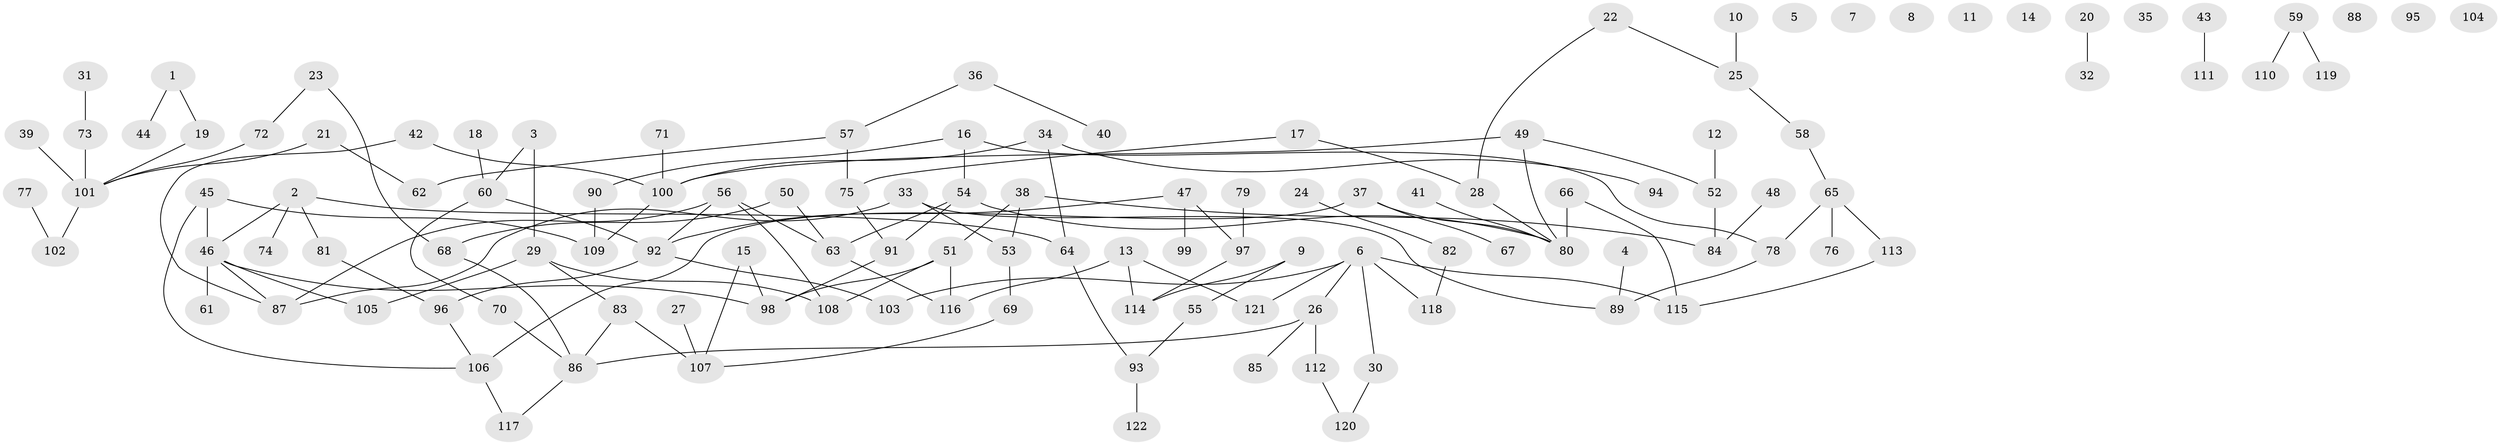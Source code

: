 // coarse degree distribution, {2: 0.24, 1: 0.26, 3: 0.24, 4: 0.1, 9: 0.04, 7: 0.04, 5: 0.02, 8: 0.02, 6: 0.04}
// Generated by graph-tools (version 1.1) at 2025/35/03/04/25 23:35:51]
// undirected, 122 vertices, 139 edges
graph export_dot {
  node [color=gray90,style=filled];
  1;
  2;
  3;
  4;
  5;
  6;
  7;
  8;
  9;
  10;
  11;
  12;
  13;
  14;
  15;
  16;
  17;
  18;
  19;
  20;
  21;
  22;
  23;
  24;
  25;
  26;
  27;
  28;
  29;
  30;
  31;
  32;
  33;
  34;
  35;
  36;
  37;
  38;
  39;
  40;
  41;
  42;
  43;
  44;
  45;
  46;
  47;
  48;
  49;
  50;
  51;
  52;
  53;
  54;
  55;
  56;
  57;
  58;
  59;
  60;
  61;
  62;
  63;
  64;
  65;
  66;
  67;
  68;
  69;
  70;
  71;
  72;
  73;
  74;
  75;
  76;
  77;
  78;
  79;
  80;
  81;
  82;
  83;
  84;
  85;
  86;
  87;
  88;
  89;
  90;
  91;
  92;
  93;
  94;
  95;
  96;
  97;
  98;
  99;
  100;
  101;
  102;
  103;
  104;
  105;
  106;
  107;
  108;
  109;
  110;
  111;
  112;
  113;
  114;
  115;
  116;
  117;
  118;
  119;
  120;
  121;
  122;
  1 -- 19;
  1 -- 44;
  2 -- 46;
  2 -- 64;
  2 -- 74;
  2 -- 81;
  3 -- 29;
  3 -- 60;
  4 -- 89;
  6 -- 26;
  6 -- 30;
  6 -- 103;
  6 -- 115;
  6 -- 118;
  6 -- 121;
  9 -- 55;
  9 -- 114;
  10 -- 25;
  12 -- 52;
  13 -- 114;
  13 -- 116;
  13 -- 121;
  15 -- 98;
  15 -- 107;
  16 -- 54;
  16 -- 78;
  16 -- 90;
  17 -- 28;
  17 -- 75;
  18 -- 60;
  19 -- 101;
  20 -- 32;
  21 -- 62;
  21 -- 101;
  22 -- 25;
  22 -- 28;
  23 -- 68;
  23 -- 72;
  24 -- 82;
  25 -- 58;
  26 -- 85;
  26 -- 86;
  26 -- 112;
  27 -- 107;
  28 -- 80;
  29 -- 83;
  29 -- 105;
  29 -- 108;
  30 -- 120;
  31 -- 73;
  33 -- 53;
  33 -- 87;
  33 -- 89;
  34 -- 64;
  34 -- 94;
  34 -- 100;
  36 -- 40;
  36 -- 57;
  37 -- 67;
  37 -- 80;
  37 -- 106;
  38 -- 51;
  38 -- 53;
  38 -- 84;
  39 -- 101;
  41 -- 80;
  42 -- 87;
  42 -- 100;
  43 -- 111;
  45 -- 46;
  45 -- 106;
  45 -- 109;
  46 -- 61;
  46 -- 87;
  46 -- 98;
  46 -- 105;
  47 -- 92;
  47 -- 97;
  47 -- 99;
  48 -- 84;
  49 -- 52;
  49 -- 80;
  49 -- 100;
  50 -- 63;
  50 -- 68;
  51 -- 98;
  51 -- 108;
  51 -- 116;
  52 -- 84;
  53 -- 69;
  54 -- 63;
  54 -- 80;
  54 -- 91;
  55 -- 93;
  56 -- 63;
  56 -- 87;
  56 -- 92;
  56 -- 108;
  57 -- 62;
  57 -- 75;
  58 -- 65;
  59 -- 110;
  59 -- 119;
  60 -- 70;
  60 -- 92;
  63 -- 116;
  64 -- 93;
  65 -- 76;
  65 -- 78;
  65 -- 113;
  66 -- 80;
  66 -- 115;
  68 -- 86;
  69 -- 107;
  70 -- 86;
  71 -- 100;
  72 -- 101;
  73 -- 101;
  75 -- 91;
  77 -- 102;
  78 -- 89;
  79 -- 97;
  81 -- 96;
  82 -- 118;
  83 -- 86;
  83 -- 107;
  86 -- 117;
  90 -- 109;
  91 -- 98;
  92 -- 96;
  92 -- 103;
  93 -- 122;
  96 -- 106;
  97 -- 114;
  100 -- 109;
  101 -- 102;
  106 -- 117;
  112 -- 120;
  113 -- 115;
}
